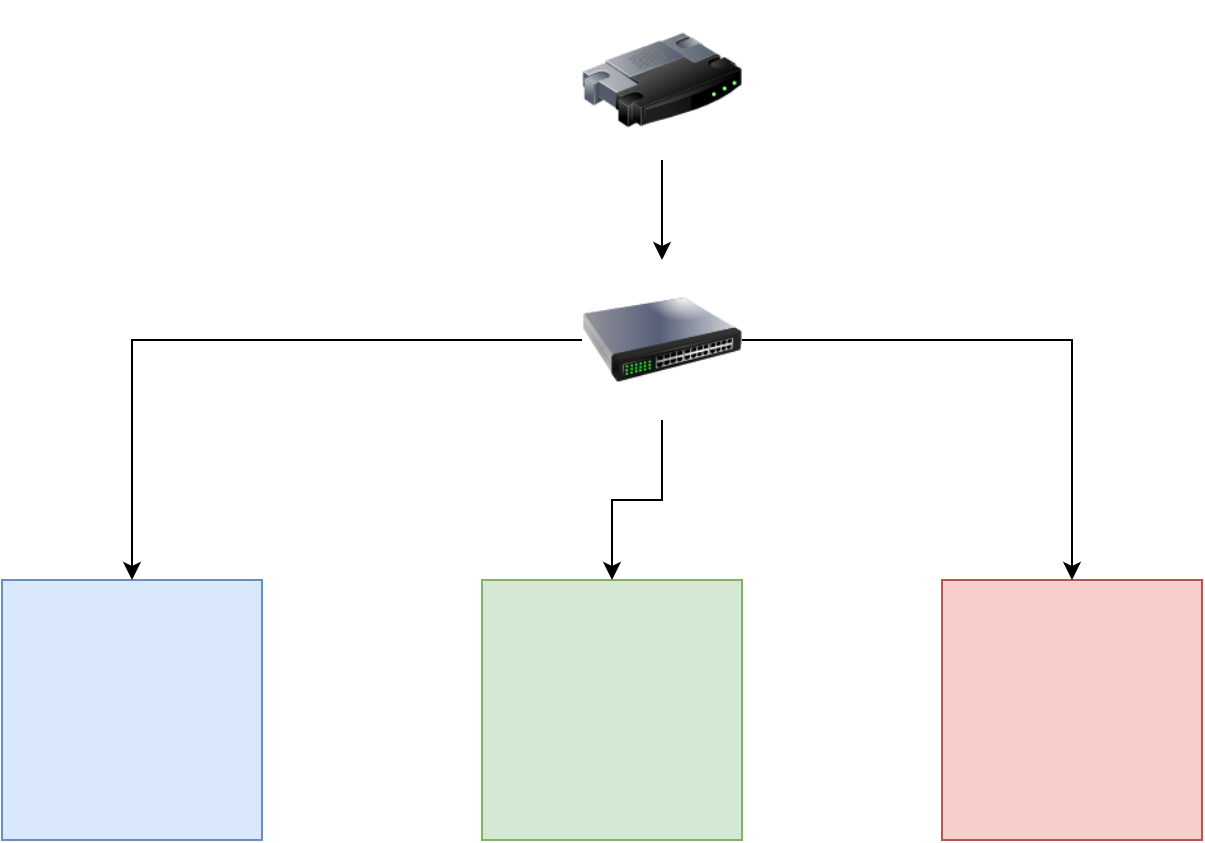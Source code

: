 <mxfile version="24.2.0" type="github">
  <diagram name="Page-1" id="4nOJn9lRbp0YSbdRNo57">
    <mxGraphModel dx="2074" dy="1106" grid="1" gridSize="10" guides="1" tooltips="1" connect="1" arrows="1" fold="1" page="1" pageScale="1" pageWidth="850" pageHeight="1100" math="0" shadow="0">
      <root>
        <mxCell id="0" />
        <mxCell id="1" parent="0" />
        <mxCell id="5Y9PGYq72qlzWYpoknxs-3" value="" style="whiteSpace=wrap;html=1;aspect=fixed;fillColor=#dae8fc;strokeColor=#6c8ebf;" vertex="1" parent="1">
          <mxGeometry x="110" y="310" width="130" height="130" as="geometry" />
        </mxCell>
        <mxCell id="5Y9PGYq72qlzWYpoknxs-4" value="" style="whiteSpace=wrap;html=1;aspect=fixed;fillColor=#d5e8d4;strokeColor=#82b366;" vertex="1" parent="1">
          <mxGeometry x="350" y="310" width="130" height="130" as="geometry" />
        </mxCell>
        <mxCell id="5Y9PGYq72qlzWYpoknxs-5" value="" style="whiteSpace=wrap;html=1;aspect=fixed;fillColor=#f8cecc;strokeColor=#b85450;" vertex="1" parent="1">
          <mxGeometry x="580" y="310" width="130" height="130" as="geometry" />
        </mxCell>
        <mxCell id="5Y9PGYq72qlzWYpoknxs-10" style="edgeStyle=orthogonalEdgeStyle;rounded=0;orthogonalLoop=1;jettySize=auto;html=1;exitX=1;exitY=0.5;exitDx=0;exitDy=0;entryX=0.5;entryY=0;entryDx=0;entryDy=0;" edge="1" parent="1" source="5Y9PGYq72qlzWYpoknxs-6" target="5Y9PGYq72qlzWYpoknxs-5">
          <mxGeometry relative="1" as="geometry" />
        </mxCell>
        <mxCell id="5Y9PGYq72qlzWYpoknxs-11" style="edgeStyle=orthogonalEdgeStyle;rounded=0;orthogonalLoop=1;jettySize=auto;html=1;exitX=0;exitY=0.5;exitDx=0;exitDy=0;entryX=0.5;entryY=0;entryDx=0;entryDy=0;" edge="1" parent="1" source="5Y9PGYq72qlzWYpoknxs-6" target="5Y9PGYq72qlzWYpoknxs-3">
          <mxGeometry relative="1" as="geometry" />
        </mxCell>
        <mxCell id="5Y9PGYq72qlzWYpoknxs-12" style="edgeStyle=orthogonalEdgeStyle;rounded=0;orthogonalLoop=1;jettySize=auto;html=1;exitX=0.5;exitY=1;exitDx=0;exitDy=0;entryX=0.5;entryY=0;entryDx=0;entryDy=0;" edge="1" parent="1" source="5Y9PGYq72qlzWYpoknxs-6" target="5Y9PGYq72qlzWYpoknxs-4">
          <mxGeometry relative="1" as="geometry" />
        </mxCell>
        <mxCell id="5Y9PGYq72qlzWYpoknxs-6" value="" style="image;html=1;image=img/lib/clip_art/networking/Switch_128x128.png" vertex="1" parent="1">
          <mxGeometry x="400" y="150" width="80" height="80" as="geometry" />
        </mxCell>
        <mxCell id="5Y9PGYq72qlzWYpoknxs-9" style="edgeStyle=orthogonalEdgeStyle;rounded=0;orthogonalLoop=1;jettySize=auto;html=1;exitX=0.5;exitY=1;exitDx=0;exitDy=0;" edge="1" parent="1" source="5Y9PGYq72qlzWYpoknxs-7" target="5Y9PGYq72qlzWYpoknxs-6">
          <mxGeometry relative="1" as="geometry" />
        </mxCell>
        <mxCell id="5Y9PGYq72qlzWYpoknxs-7" value="" style="image;html=1;image=img/lib/clip_art/networking/Router_128x128.png" vertex="1" parent="1">
          <mxGeometry x="400" y="20" width="80" height="80" as="geometry" />
        </mxCell>
      </root>
    </mxGraphModel>
  </diagram>
</mxfile>
